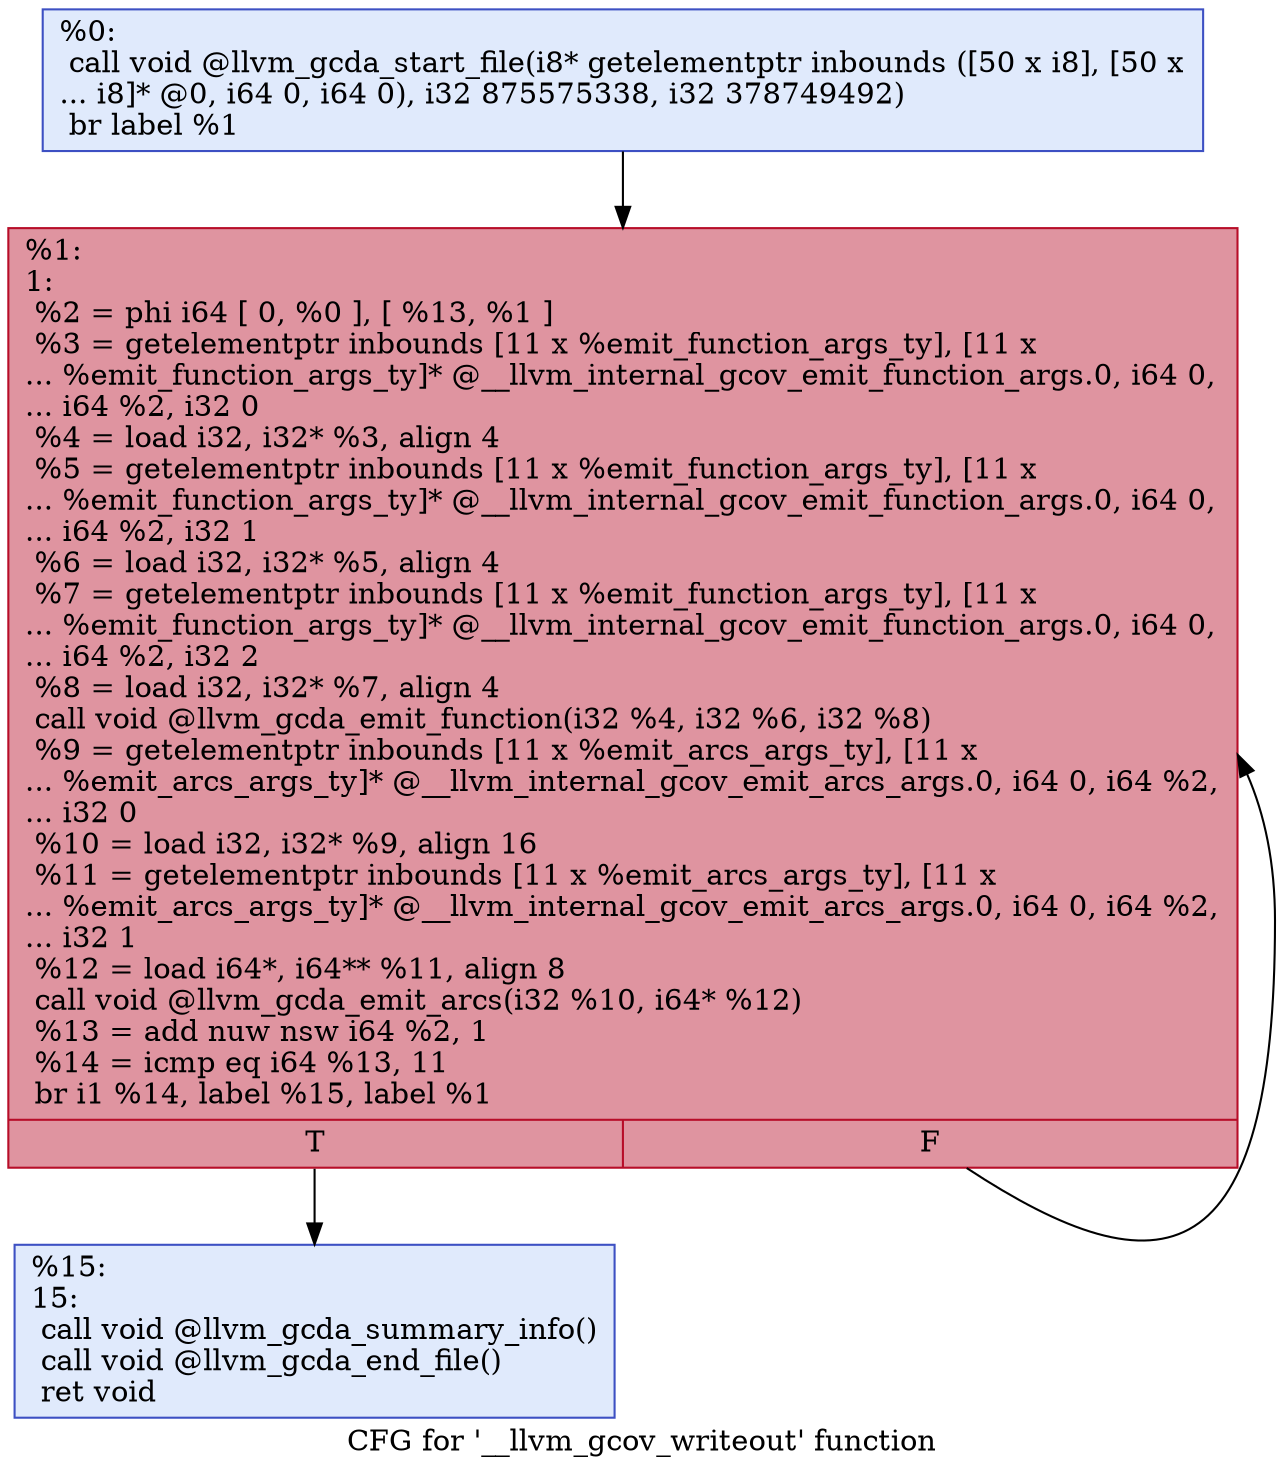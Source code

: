 digraph "CFG for '__llvm_gcov_writeout' function" {
	label="CFG for '__llvm_gcov_writeout' function";

	Node0x557071002ed0 [shape=record,color="#3d50c3ff", style=filled, fillcolor="#b9d0f970",label="{%0:\l  call void @llvm_gcda_start_file(i8* getelementptr inbounds ([50 x i8], [50 x\l... i8]* @0, i64 0, i64 0), i32 875575338, i32 378749492)\l  br label %1\l}"];
	Node0x557071002ed0 -> Node0x557071002f20;
	Node0x557071002f20 [shape=record,color="#b70d28ff", style=filled, fillcolor="#b70d2870",label="{%1:\l1:                                                \l  %2 = phi i64 [ 0, %0 ], [ %13, %1 ]\l  %3 = getelementptr inbounds [11 x %emit_function_args_ty], [11 x\l... %emit_function_args_ty]* @__llvm_internal_gcov_emit_function_args.0, i64 0,\l... i64 %2, i32 0\l  %4 = load i32, i32* %3, align 4\l  %5 = getelementptr inbounds [11 x %emit_function_args_ty], [11 x\l... %emit_function_args_ty]* @__llvm_internal_gcov_emit_function_args.0, i64 0,\l... i64 %2, i32 1\l  %6 = load i32, i32* %5, align 4\l  %7 = getelementptr inbounds [11 x %emit_function_args_ty], [11 x\l... %emit_function_args_ty]* @__llvm_internal_gcov_emit_function_args.0, i64 0,\l... i64 %2, i32 2\l  %8 = load i32, i32* %7, align 4\l  call void @llvm_gcda_emit_function(i32 %4, i32 %6, i32 %8)\l  %9 = getelementptr inbounds [11 x %emit_arcs_args_ty], [11 x\l... %emit_arcs_args_ty]* @__llvm_internal_gcov_emit_arcs_args.0, i64 0, i64 %2,\l... i32 0\l  %10 = load i32, i32* %9, align 16\l  %11 = getelementptr inbounds [11 x %emit_arcs_args_ty], [11 x\l... %emit_arcs_args_ty]* @__llvm_internal_gcov_emit_arcs_args.0, i64 0, i64 %2,\l... i32 1\l  %12 = load i64*, i64** %11, align 8\l  call void @llvm_gcda_emit_arcs(i32 %10, i64* %12)\l  %13 = add nuw nsw i64 %2, 1\l  %14 = icmp eq i64 %13, 11\l  br i1 %14, label %15, label %1\l|{<s0>T|<s1>F}}"];
	Node0x557071002f20:s0 -> Node0x557071002f70;
	Node0x557071002f20:s1 -> Node0x557071002f20;
	Node0x557071002f70 [shape=record,color="#3d50c3ff", style=filled, fillcolor="#b9d0f970",label="{%15:\l15:                                               \l  call void @llvm_gcda_summary_info()\l  call void @llvm_gcda_end_file()\l  ret void\l}"];
}
